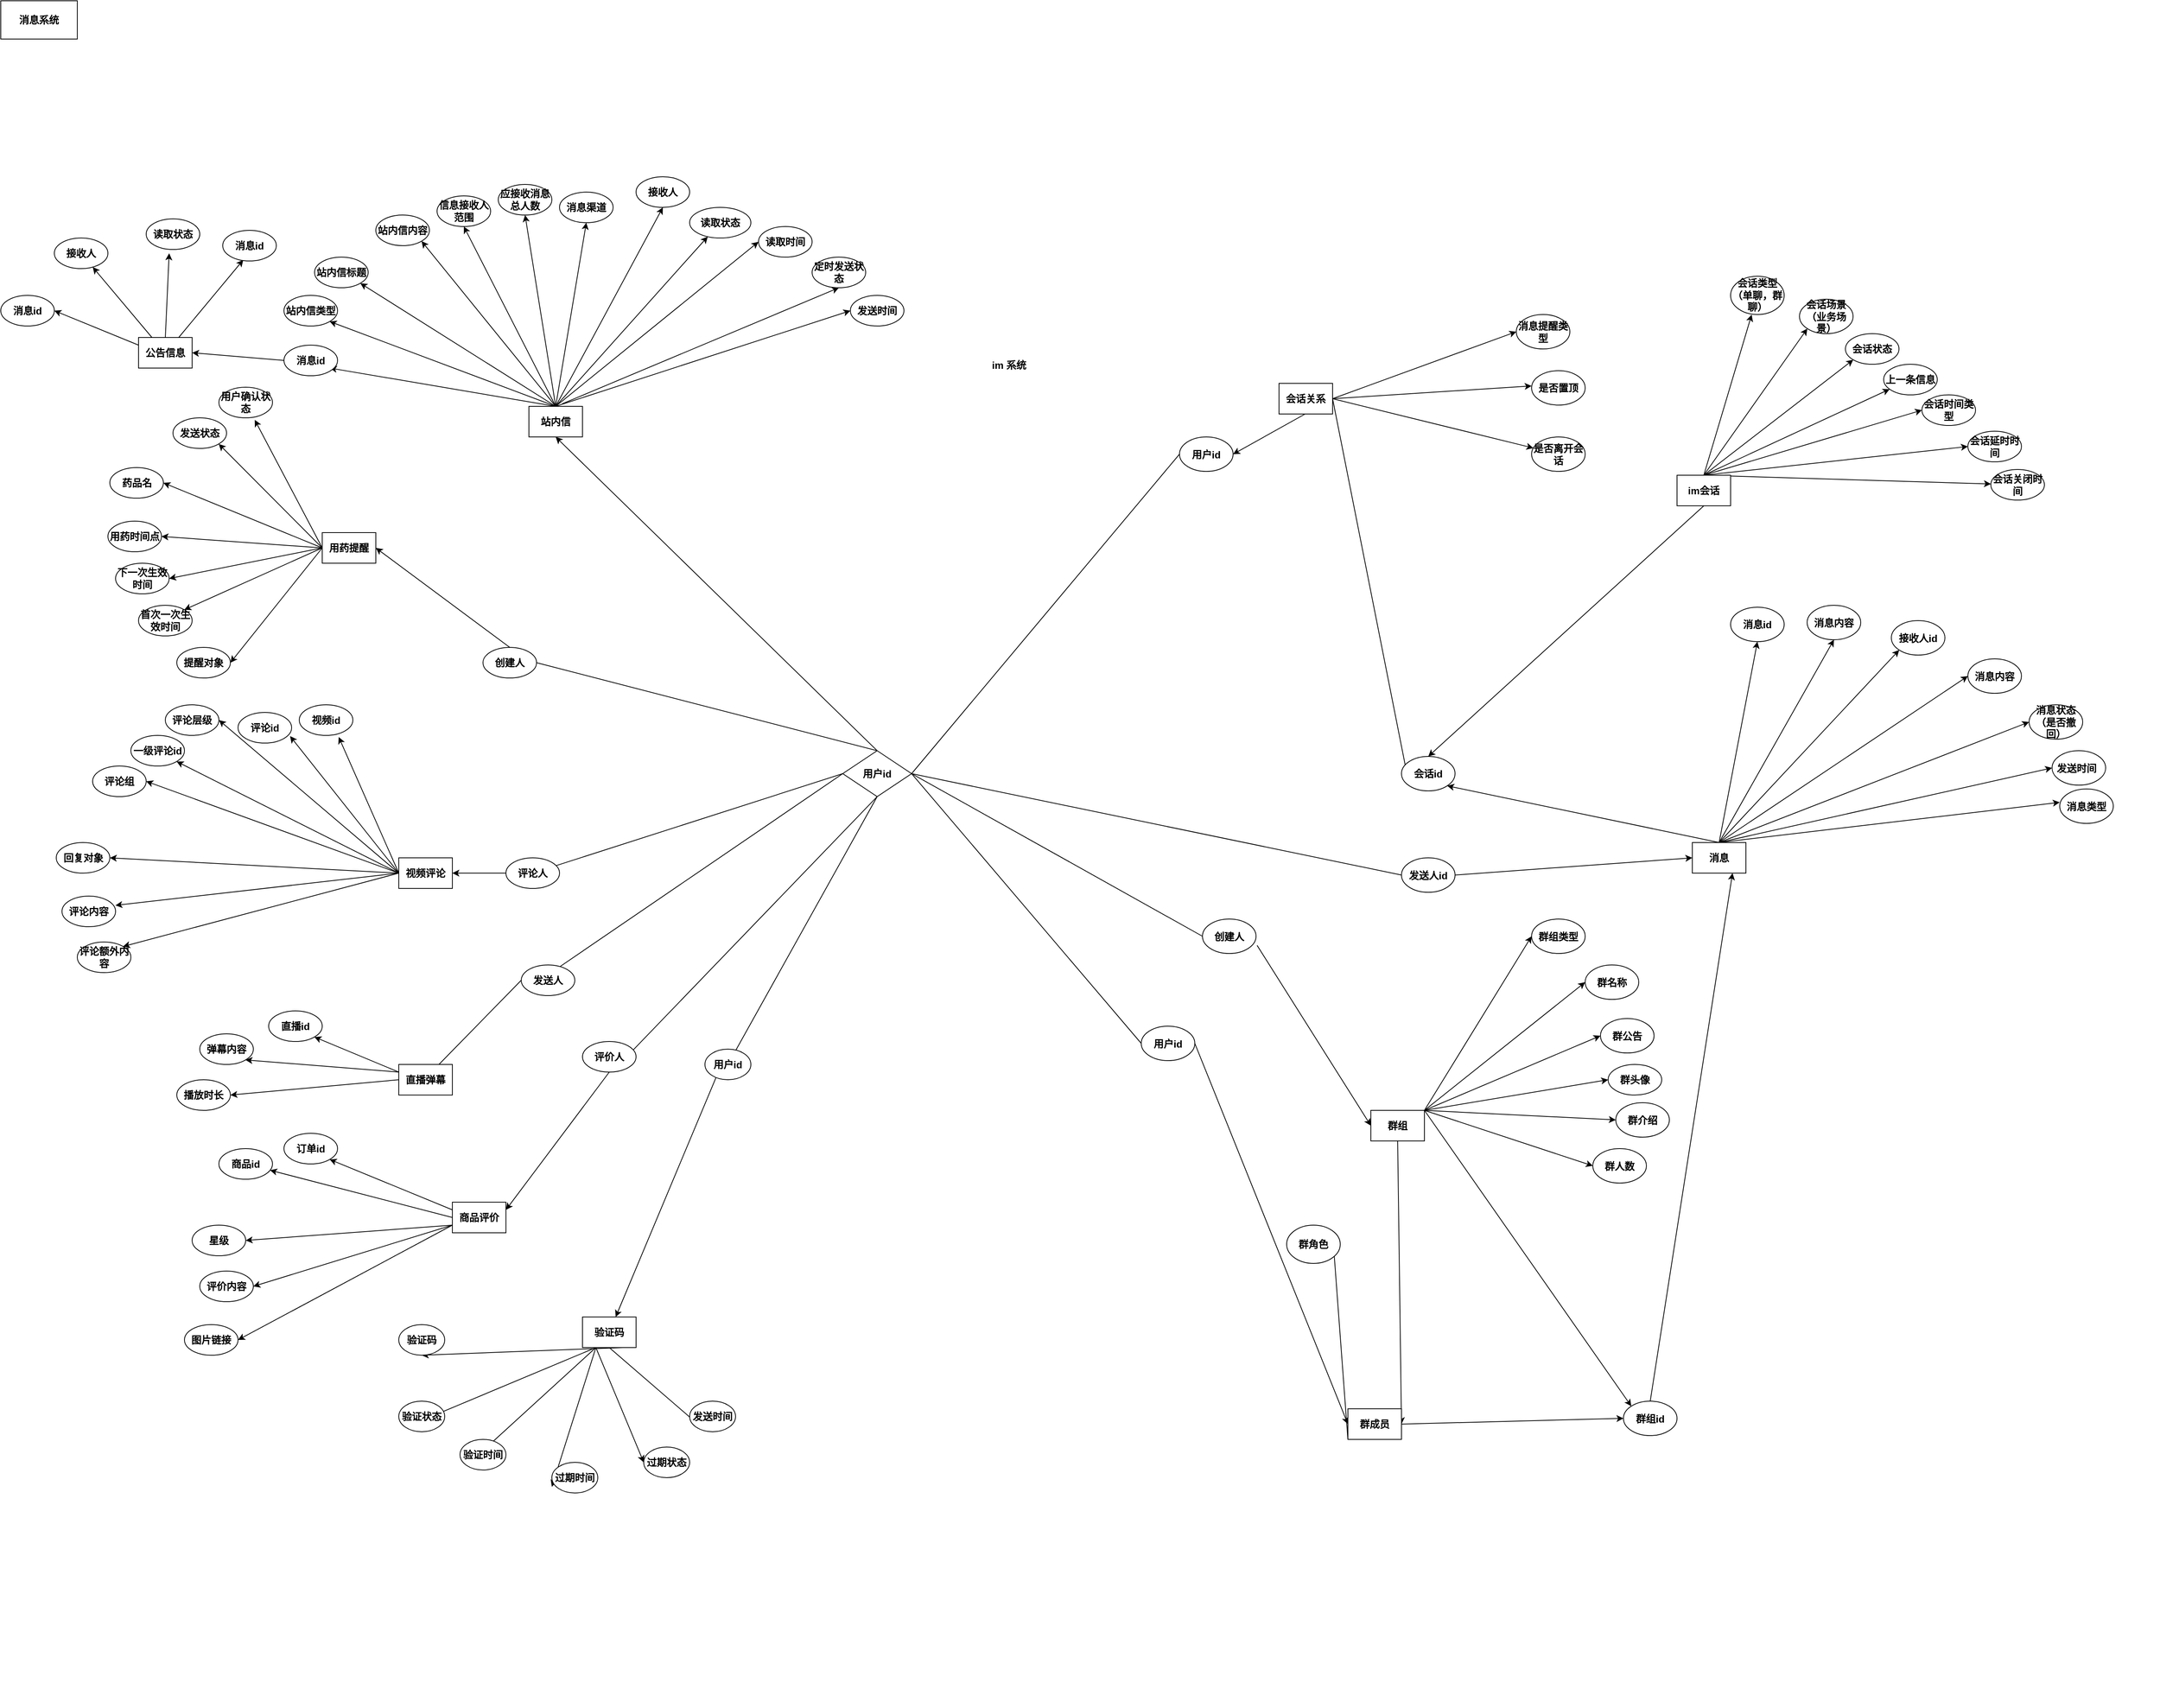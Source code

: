<mxfile>
    <diagram id="gQW9otPTpHMc0TaweCRM" name="第 1 页">
        <mxGraphModel dx="2986" dy="1187" grid="1" gridSize="10" guides="0" tooltips="1" connect="1" arrows="0" fold="1" page="0" pageScale="1" pageWidth="3300" pageHeight="4681" math="0" shadow="0">
            <root>
                <mxCell id="0"/>
                <mxCell id="1" parent="0"/>
                <mxCell id="313" value="&lt;h1 style=&quot;font-size: 13px;&quot;&gt;im 系统&lt;/h1&gt;" style="text;html=1;strokeColor=none;fillColor=none;spacing=5;spacingTop=-20;whiteSpace=wrap;overflow=hidden;rounded=0;fontSize=13;fontStyle=1" parent="1" vertex="1">
                    <mxGeometry x="30" y="120" width="1530" height="1760" as="geometry"/>
                </mxCell>
                <mxCell id="49" style="edgeStyle=none;html=1;exitX=0.5;exitY=0;exitDx=0;exitDy=0;entryX=0.5;entryY=1;entryDx=0;entryDy=0;fontSize=13;fontStyle=1" parent="1" source="3" target="16" edge="1">
                    <mxGeometry relative="1" as="geometry"/>
                </mxCell>
                <mxCell id="66" style="edgeStyle=none;html=1;exitX=0.5;exitY=0;exitDx=0;exitDy=0;startArrow=none;fontSize=13;fontStyle=1" parent="1" source="127" target="65" edge="1">
                    <mxGeometry relative="1" as="geometry"/>
                </mxCell>
                <mxCell id="96" style="edgeStyle=none;html=1;exitX=0.5;exitY=0;exitDx=0;exitDy=0;entryX=1;entryY=0.5;entryDx=0;entryDy=0;startArrow=none;fontSize=13;fontStyle=1" parent="1" source="130" target="97" edge="1">
                    <mxGeometry relative="1" as="geometry">
                        <mxPoint x="-650" y="310" as="targetPoint"/>
                    </mxGeometry>
                </mxCell>
                <mxCell id="122" style="edgeStyle=none;html=1;exitX=0;exitY=0.5;exitDx=0;exitDy=0;startArrow=none;fontSize=13;fontStyle=1" parent="1" source="144" target="123" edge="1">
                    <mxGeometry relative="1" as="geometry">
                        <mxPoint x="-650" y="620" as="targetPoint"/>
                    </mxGeometry>
                </mxCell>
                <mxCell id="177" style="edgeStyle=none;html=1;exitX=0.5;exitY=1;exitDx=0;exitDy=0;entryX=1;entryY=0.25;entryDx=0;entryDy=0;startArrow=none;fontSize=13;fontStyle=1" parent="1" source="185" target="178" edge="1">
                    <mxGeometry relative="1" as="geometry">
                        <mxPoint x="-580" y="1220" as="targetPoint"/>
                    </mxGeometry>
                </mxCell>
                <mxCell id="247" style="edgeStyle=none;html=1;exitX=1;exitY=0.5;exitDx=0;exitDy=0;entryX=0;entryY=0.5;entryDx=0;entryDy=0;startArrow=none;fontSize=13;fontStyle=1" parent="1" source="240" target="235" edge="1">
                    <mxGeometry relative="1" as="geometry"/>
                </mxCell>
                <mxCell id="271" style="edgeStyle=none;html=1;exitX=1.02;exitY=0.765;exitDx=0;exitDy=0;entryX=0;entryY=0.5;entryDx=0;entryDy=0;startArrow=none;exitPerimeter=0;fontSize=13;fontStyle=1" parent="1" source="273" target="270" edge="1">
                    <mxGeometry relative="1" as="geometry"/>
                </mxCell>
                <mxCell id="307" style="edgeStyle=none;html=1;exitX=1;exitY=0.5;exitDx=0;exitDy=0;entryX=0;entryY=0.5;entryDx=0;entryDy=0;fontSize=13;startArrow=none;fontStyle=1" parent="1" source="305" target="298" edge="1">
                    <mxGeometry relative="1" as="geometry"/>
                </mxCell>
                <mxCell id="3" value="用户id" style="rhombus;whiteSpace=wrap;html=1;fontSize=13;fontStyle=1" parent="1" vertex="1">
                    <mxGeometry x="-160" y="630" width="90" height="60" as="geometry"/>
                </mxCell>
                <mxCell id="5" value="消息系统" style="rounded=0;whiteSpace=wrap;html=1;fontSize=13;fontStyle=1" parent="1" vertex="1">
                    <mxGeometry x="-1260" y="-350" width="100" height="50" as="geometry"/>
                </mxCell>
                <mxCell id="25" style="edgeStyle=none;html=1;exitX=0.5;exitY=0;exitDx=0;exitDy=0;entryX=1;entryY=1;entryDx=0;entryDy=0;fontSize=13;fontStyle=1" parent="1" source="16" target="17" edge="1">
                    <mxGeometry relative="1" as="geometry"/>
                </mxCell>
                <mxCell id="27" style="edgeStyle=none;html=1;exitX=0.5;exitY=0;exitDx=0;exitDy=0;entryX=0.5;entryY=1;entryDx=0;entryDy=0;fontSize=13;fontStyle=1" parent="1" source="16" target="19" edge="1">
                    <mxGeometry relative="1" as="geometry">
                        <mxPoint x="-580" y="-35" as="targetPoint"/>
                    </mxGeometry>
                </mxCell>
                <mxCell id="30" style="edgeStyle=none;html=1;exitX=0.5;exitY=0;exitDx=0;exitDy=0;entryX=0.5;entryY=1;entryDx=0;entryDy=0;fontSize=13;fontStyle=1" parent="1" source="16" target="29" edge="1">
                    <mxGeometry relative="1" as="geometry"/>
                </mxCell>
                <mxCell id="33" style="edgeStyle=none;html=1;exitX=0.5;exitY=0;exitDx=0;exitDy=0;fontSize=13;fontStyle=1" parent="1" source="16" target="31" edge="1">
                    <mxGeometry relative="1" as="geometry"/>
                </mxCell>
                <mxCell id="44" style="edgeStyle=none;html=1;exitX=0.5;exitY=0;exitDx=0;exitDy=0;entryX=0;entryY=0.5;entryDx=0;entryDy=0;fontSize=13;fontStyle=1" parent="1" source="16" target="42" edge="1">
                    <mxGeometry relative="1" as="geometry"/>
                </mxCell>
                <mxCell id="46" style="edgeStyle=none;html=1;exitX=0.5;exitY=0;exitDx=0;exitDy=0;entryX=0;entryY=0.5;entryDx=0;entryDy=0;fontSize=13;fontStyle=1" parent="1" source="16" target="45" edge="1">
                    <mxGeometry relative="1" as="geometry"/>
                </mxCell>
                <mxCell id="56" style="edgeStyle=none;html=1;entryX=1;entryY=1;entryDx=0;entryDy=0;fontSize=13;fontStyle=1" parent="1" target="54" edge="1">
                    <mxGeometry relative="1" as="geometry">
                        <mxPoint x="-535" y="180" as="sourcePoint"/>
                    </mxGeometry>
                </mxCell>
                <mxCell id="58" style="edgeStyle=none;html=1;exitX=0.5;exitY=0;exitDx=0;exitDy=0;entryX=1;entryY=1;entryDx=0;entryDy=0;fontSize=13;fontStyle=1" parent="1" source="16" target="57" edge="1">
                    <mxGeometry relative="1" as="geometry"/>
                </mxCell>
                <mxCell id="79" style="edgeStyle=none;html=1;exitX=0.5;exitY=0;exitDx=0;exitDy=0;fontSize=13;fontStyle=1" parent="1" source="16" edge="1">
                    <mxGeometry relative="1" as="geometry">
                        <mxPoint x="-830" y="130" as="targetPoint"/>
                    </mxGeometry>
                </mxCell>
                <mxCell id="94" style="edgeStyle=none;html=1;exitX=0.5;exitY=0;exitDx=0;exitDy=0;entryX=0.5;entryY=1;entryDx=0;entryDy=0;fontSize=13;fontStyle=1" parent="1" source="16" target="95" edge="1">
                    <mxGeometry relative="1" as="geometry">
                        <mxPoint x="-560" y="-70" as="targetPoint"/>
                    </mxGeometry>
                </mxCell>
                <mxCell id="114" style="edgeStyle=none;html=1;exitX=0.5;exitY=0;exitDx=0;exitDy=0;entryX=0.5;entryY=1;entryDx=0;entryDy=0;fontSize=13;fontStyle=1" parent="1" source="16" target="115" edge="1">
                    <mxGeometry relative="1" as="geometry">
                        <mxPoint x="-570" y="-60" as="targetPoint"/>
                    </mxGeometry>
                </mxCell>
                <mxCell id="118" style="edgeStyle=none;html=1;exitX=0.618;exitY=-0.079;exitDx=0;exitDy=0;entryX=0.5;entryY=1;entryDx=0;entryDy=0;exitPerimeter=0;fontSize=13;fontStyle=1" parent="1" source="16" target="117" edge="1">
                    <mxGeometry relative="1" as="geometry"/>
                </mxCell>
                <mxCell id="16" value="站内信" style="rounded=0;whiteSpace=wrap;html=1;fontSize=13;fontStyle=1" parent="1" vertex="1">
                    <mxGeometry x="-570" y="180" width="70" height="40" as="geometry"/>
                </mxCell>
                <mxCell id="17" value="站内信内容" style="ellipse;whiteSpace=wrap;html=1;fontSize=13;fontStyle=1" parent="1" vertex="1">
                    <mxGeometry x="-770" y="-70" width="70" height="40" as="geometry"/>
                </mxCell>
                <mxCell id="19" value="信息接收人范围" style="ellipse;whiteSpace=wrap;html=1;fontSize=13;fontStyle=1" parent="1" vertex="1">
                    <mxGeometry x="-690" y="-95" width="70" height="40" as="geometry"/>
                </mxCell>
                <mxCell id="29" value="接收人" style="ellipse;whiteSpace=wrap;html=1;fontSize=13;fontStyle=1" parent="1" vertex="1">
                    <mxGeometry x="-430" y="-120" width="70" height="40" as="geometry"/>
                </mxCell>
                <mxCell id="31" value="读取状态" style="ellipse;whiteSpace=wrap;html=1;fontSize=13;fontStyle=1" parent="1" vertex="1">
                    <mxGeometry x="-360" y="-80" width="80" height="40" as="geometry"/>
                </mxCell>
                <mxCell id="42" value="发送时间" style="ellipse;whiteSpace=wrap;html=1;fontSize=13;fontStyle=1" parent="1" vertex="1">
                    <mxGeometry x="-150" y="35" width="70" height="40" as="geometry"/>
                </mxCell>
                <mxCell id="45" value="读取时间" style="ellipse;whiteSpace=wrap;html=1;fontSize=13;fontStyle=1" parent="1" vertex="1">
                    <mxGeometry x="-270" y="-55" width="70" height="40" as="geometry"/>
                </mxCell>
                <mxCell id="54" value="站内信标题" style="ellipse;whiteSpace=wrap;html=1;fontSize=13;fontStyle=1" parent="1" vertex="1">
                    <mxGeometry x="-850" y="-15" width="70" height="40" as="geometry"/>
                </mxCell>
                <mxCell id="57" value="站内信类型" style="ellipse;whiteSpace=wrap;html=1;fontSize=13;fontStyle=1" parent="1" vertex="1">
                    <mxGeometry x="-890" y="35" width="70" height="40" as="geometry"/>
                </mxCell>
                <mxCell id="68" style="edgeStyle=none;html=1;exitX=0.25;exitY=0;exitDx=0;exitDy=0;entryX=0.5;entryY=1;entryDx=0;entryDy=0;fontSize=13;fontStyle=1" parent="1" source="65" target="67" edge="1">
                    <mxGeometry relative="1" as="geometry"/>
                </mxCell>
                <mxCell id="70" style="edgeStyle=none;html=1;exitX=0.5;exitY=0;exitDx=0;exitDy=0;entryX=0.333;entryY=0.95;entryDx=0;entryDy=0;entryPerimeter=0;fontSize=13;fontStyle=1" parent="1" source="65" target="69" edge="1">
                    <mxGeometry relative="1" as="geometry"/>
                </mxCell>
                <mxCell id="72" style="edgeStyle=none;html=1;exitX=0.75;exitY=0;exitDx=0;exitDy=0;entryX=0;entryY=1;entryDx=0;entryDy=0;fontSize=13;fontStyle=1" parent="1" source="65" target="71" edge="1">
                    <mxGeometry relative="1" as="geometry"/>
                </mxCell>
                <mxCell id="75" style="edgeStyle=none;html=1;exitX=0.75;exitY=0;exitDx=0;exitDy=0;entryX=0;entryY=1;entryDx=0;entryDy=0;fontSize=13;fontStyle=1" parent="1" source="65" target="74" edge="1">
                    <mxGeometry relative="1" as="geometry"/>
                </mxCell>
                <mxCell id="76" style="edgeStyle=none;html=1;exitX=0.75;exitY=0;exitDx=0;exitDy=0;entryX=0;entryY=0.8;entryDx=0;entryDy=0;entryPerimeter=0;fontSize=13;fontStyle=1" parent="1" source="65" target="73" edge="1">
                    <mxGeometry relative="1" as="geometry"/>
                </mxCell>
                <mxCell id="196" style="edgeStyle=none;html=1;exitX=0.75;exitY=0;exitDx=0;exitDy=0;entryX=0;entryY=0.5;entryDx=0;entryDy=0;fontSize=13;fontStyle=1" parent="1" source="65" target="77" edge="1">
                    <mxGeometry relative="1" as="geometry"/>
                </mxCell>
                <mxCell id="65" value="验证码" style="rounded=0;whiteSpace=wrap;html=1;fontSize=13;direction=west;fontStyle=1" parent="1" vertex="1">
                    <mxGeometry x="-500" y="1370" width="70" height="40" as="geometry"/>
                </mxCell>
                <mxCell id="67" value="验证码" style="ellipse;whiteSpace=wrap;html=1;fontSize=13;fontStyle=1" parent="1" vertex="1">
                    <mxGeometry x="-740" y="1380" width="60" height="40" as="geometry"/>
                </mxCell>
                <mxCell id="69" value="发送时间" style="ellipse;whiteSpace=wrap;html=1;fontSize=13;fontStyle=1" parent="1" vertex="1">
                    <mxGeometry x="-360" y="1480" width="60" height="40" as="geometry"/>
                </mxCell>
                <mxCell id="71" value="验证时间" style="ellipse;whiteSpace=wrap;html=1;fontSize=13;fontStyle=1" parent="1" vertex="1">
                    <mxGeometry x="-660" y="1530" width="60" height="40" as="geometry"/>
                </mxCell>
                <mxCell id="73" value="过期时间" style="ellipse;whiteSpace=wrap;html=1;fontSize=13;fontStyle=1" parent="1" vertex="1">
                    <mxGeometry x="-540" y="1560" width="60" height="40" as="geometry"/>
                </mxCell>
                <mxCell id="74" value="验证状态" style="ellipse;whiteSpace=wrap;html=1;fontSize=13;fontStyle=1" parent="1" vertex="1">
                    <mxGeometry x="-740" y="1480" width="60" height="40" as="geometry"/>
                </mxCell>
                <mxCell id="77" value="过期状态" style="ellipse;whiteSpace=wrap;html=1;fontSize=13;fontStyle=1" parent="1" vertex="1">
                    <mxGeometry x="-420" y="1540" width="60" height="40" as="geometry"/>
                </mxCell>
                <mxCell id="81" style="edgeStyle=none;html=1;exitX=0;exitY=0.5;exitDx=0;exitDy=0;entryX=1;entryY=0.5;entryDx=0;entryDy=0;fontSize=13;fontStyle=1" parent="1" source="80" target="83" edge="1">
                    <mxGeometry relative="1" as="geometry">
                        <mxPoint x="-950" y="120" as="targetPoint"/>
                    </mxGeometry>
                </mxCell>
                <mxCell id="80" value="消息id" style="ellipse;whiteSpace=wrap;html=1;fontSize=13;fontStyle=1" parent="1" vertex="1">
                    <mxGeometry x="-890" y="100" width="70" height="40" as="geometry"/>
                </mxCell>
                <mxCell id="88" style="edgeStyle=none;html=1;entryX=1;entryY=0.5;entryDx=0;entryDy=0;fontSize=13;fontStyle=1" parent="1" target="85" edge="1">
                    <mxGeometry relative="1" as="geometry">
                        <mxPoint x="-1080" y="100" as="sourcePoint"/>
                    </mxGeometry>
                </mxCell>
                <mxCell id="89" style="edgeStyle=none;html=1;exitX=0.5;exitY=0;exitDx=0;exitDy=0;fontSize=13;fontStyle=1" parent="1" source="83" edge="1">
                    <mxGeometry relative="1" as="geometry">
                        <mxPoint x="-1040" y="-20" as="targetPoint"/>
                    </mxGeometry>
                </mxCell>
                <mxCell id="90" style="edgeStyle=none;html=1;exitX=0.25;exitY=0;exitDx=0;exitDy=0;fontSize=13;fontStyle=1" parent="1" source="83" target="87" edge="1">
                    <mxGeometry relative="1" as="geometry"/>
                </mxCell>
                <mxCell id="138" style="edgeStyle=none;html=1;exitX=0.75;exitY=0;exitDx=0;exitDy=0;entryX=0.383;entryY=0.965;entryDx=0;entryDy=0;entryPerimeter=0;fontSize=13;fontStyle=1" parent="1" source="83" target="139" edge="1">
                    <mxGeometry relative="1" as="geometry">
                        <mxPoint x="-960" as="targetPoint"/>
                    </mxGeometry>
                </mxCell>
                <mxCell id="83" value="公告信息" style="rounded=0;whiteSpace=wrap;html=1;fontSize=13;fontStyle=1" parent="1" vertex="1">
                    <mxGeometry x="-1080" y="90" width="70" height="40" as="geometry"/>
                </mxCell>
                <mxCell id="85" value="消息id" style="ellipse;whiteSpace=wrap;html=1;fontSize=13;fontStyle=1" parent="1" vertex="1">
                    <mxGeometry x="-1260" y="35" width="70" height="40" as="geometry"/>
                </mxCell>
                <mxCell id="86" value="读取状态" style="ellipse;whiteSpace=wrap;html=1;fontSize=13;fontStyle=1" parent="1" vertex="1">
                    <mxGeometry x="-1070" y="-65" width="70" height="40" as="geometry"/>
                </mxCell>
                <mxCell id="87" value="接收人" style="ellipse;whiteSpace=wrap;html=1;fontSize=13;fontStyle=1" parent="1" vertex="1">
                    <mxGeometry x="-1190" y="-40" width="70" height="40" as="geometry"/>
                </mxCell>
                <mxCell id="95" value="消息渠道" style="ellipse;whiteSpace=wrap;html=1;fontSize=13;fontStyle=1" parent="1" vertex="1">
                    <mxGeometry x="-530" y="-100" width="70" height="40" as="geometry"/>
                </mxCell>
                <mxCell id="98" style="edgeStyle=none;html=1;exitX=0;exitY=0.5;exitDx=0;exitDy=0;entryX=1;entryY=0.5;entryDx=0;entryDy=0;fontSize=13;fontStyle=1" parent="1" source="97" target="99" edge="1">
                    <mxGeometry relative="1" as="geometry">
                        <mxPoint x="-920" y="324.765" as="targetPoint"/>
                    </mxGeometry>
                </mxCell>
                <mxCell id="100" style="edgeStyle=none;html=1;exitX=0;exitY=0.5;exitDx=0;exitDy=0;entryX=1;entryY=0.5;entryDx=0;entryDy=0;fontSize=13;fontStyle=1" parent="1" source="97" target="101" edge="1">
                    <mxGeometry relative="1" as="geometry">
                        <mxPoint x="-950" y="425" as="targetPoint"/>
                    </mxGeometry>
                </mxCell>
                <mxCell id="102" style="edgeStyle=none;html=1;exitX=0;exitY=0.5;exitDx=0;exitDy=0;entryX=1;entryY=0.5;entryDx=0;entryDy=0;fontSize=13;fontStyle=1" parent="1" source="97" target="103" edge="1">
                    <mxGeometry relative="1" as="geometry">
                        <mxPoint x="-1040" y="365" as="targetPoint"/>
                    </mxGeometry>
                </mxCell>
                <mxCell id="104" style="edgeStyle=none;html=1;exitX=0;exitY=0.5;exitDx=0;exitDy=0;entryX=1;entryY=0.5;entryDx=0;entryDy=0;fontSize=13;fontStyle=1" parent="1" source="97" target="105" edge="1">
                    <mxGeometry relative="1" as="geometry">
                        <mxPoint x="-990" y="305" as="targetPoint"/>
                    </mxGeometry>
                </mxCell>
                <mxCell id="111" style="edgeStyle=none;html=1;exitX=0;exitY=0.5;exitDx=0;exitDy=0;entryX=1;entryY=1;entryDx=0;entryDy=0;fontSize=13;fontStyle=1" parent="1" source="97" target="110" edge="1">
                    <mxGeometry relative="1" as="geometry"/>
                </mxCell>
                <mxCell id="112" style="edgeStyle=none;html=1;exitX=0;exitY=0.5;exitDx=0;exitDy=0;entryX=0.669;entryY=1.068;entryDx=0;entryDy=0;entryPerimeter=0;fontSize=13;fontStyle=1" parent="1" source="97" target="113" edge="1">
                    <mxGeometry relative="1" as="geometry">
                        <mxPoint x="-950" y="255" as="targetPoint"/>
                    </mxGeometry>
                </mxCell>
                <mxCell id="142" style="edgeStyle=none;html=1;exitX=0;exitY=0.5;exitDx=0;exitDy=0;entryX=1;entryY=0;entryDx=0;entryDy=0;fontSize=13;fontStyle=1" parent="1" source="97" target="141" edge="1">
                    <mxGeometry relative="1" as="geometry"/>
                </mxCell>
                <mxCell id="97" value="用药提醒" style="rounded=0;whiteSpace=wrap;html=1;fontSize=13;fontStyle=1" parent="1" vertex="1">
                    <mxGeometry x="-840" y="345" width="70" height="40" as="geometry"/>
                </mxCell>
                <mxCell id="99" value="提醒对象" style="ellipse;whiteSpace=wrap;html=1;fontSize=13;fontStyle=1" parent="1" vertex="1">
                    <mxGeometry x="-1030" y="495" width="70" height="40" as="geometry"/>
                </mxCell>
                <mxCell id="101" value="下一次生效时间" style="ellipse;whiteSpace=wrap;html=1;fontSize=13;fontStyle=1" parent="1" vertex="1">
                    <mxGeometry x="-1110" y="385" width="70" height="40" as="geometry"/>
                </mxCell>
                <mxCell id="103" value="用药时间点" style="ellipse;whiteSpace=wrap;html=1;fontSize=13;fontStyle=1" parent="1" vertex="1">
                    <mxGeometry x="-1120" y="330" width="70" height="40" as="geometry"/>
                </mxCell>
                <mxCell id="105" value="药品名" style="ellipse;whiteSpace=wrap;html=1;fontSize=13;fontStyle=1" parent="1" vertex="1">
                    <mxGeometry x="-1117.5" y="260" width="70" height="40" as="geometry"/>
                </mxCell>
                <mxCell id="110" value="发送状态" style="ellipse;whiteSpace=wrap;html=1;fontSize=13;fontStyle=1" parent="1" vertex="1">
                    <mxGeometry x="-1035" y="195" width="70" height="40" as="geometry"/>
                </mxCell>
                <mxCell id="113" value="用户确认状态" style="ellipse;whiteSpace=wrap;html=1;fontSize=13;fontStyle=1" parent="1" vertex="1">
                    <mxGeometry x="-975" y="155" width="70" height="40" as="geometry"/>
                </mxCell>
                <mxCell id="115" value="应接收消息总人数" style="ellipse;whiteSpace=wrap;html=1;fontSize=13;fontStyle=1" parent="1" vertex="1">
                    <mxGeometry x="-610" y="-110" width="70" height="40" as="geometry"/>
                </mxCell>
                <mxCell id="117" value="定时发送状态" style="ellipse;whiteSpace=wrap;html=1;fontSize=13;fontStyle=1" parent="1" vertex="1">
                    <mxGeometry x="-200" y="-15" width="70" height="40" as="geometry"/>
                </mxCell>
                <mxCell id="134" style="edgeStyle=none;html=1;exitX=0;exitY=0.5;exitDx=0;exitDy=0;entryX=0.736;entryY=1.053;entryDx=0;entryDy=0;entryPerimeter=0;fontSize=13;fontStyle=1" parent="1" source="123" target="135" edge="1">
                    <mxGeometry relative="1" as="geometry">
                        <mxPoint x="-860" y="690" as="targetPoint"/>
                    </mxGeometry>
                </mxCell>
                <mxCell id="140" style="edgeStyle=none;html=1;exitX=0;exitY=0.5;exitDx=0;exitDy=0;entryX=0.971;entryY=0.774;entryDx=0;entryDy=0;entryPerimeter=0;fontSize=13;fontStyle=1" parent="1" source="123" target="143" edge="1">
                    <mxGeometry relative="1" as="geometry">
                        <mxPoint x="-910" y="730" as="targetPoint"/>
                    </mxGeometry>
                </mxCell>
                <mxCell id="146" style="edgeStyle=none;html=1;exitX=0;exitY=0.5;exitDx=0;exitDy=0;entryX=1;entryY=1;entryDx=0;entryDy=0;fontSize=13;fontStyle=1" parent="1" source="123" target="147" edge="1">
                    <mxGeometry relative="1" as="geometry">
                        <mxPoint x="-950" y="660" as="targetPoint"/>
                    </mxGeometry>
                </mxCell>
                <mxCell id="148" style="edgeStyle=none;html=1;exitX=0;exitY=0.5;exitDx=0;exitDy=0;entryX=1;entryY=0.5;entryDx=0;entryDy=0;entryPerimeter=0;exitPerimeter=0;fontSize=13;fontStyle=1" parent="1" source="123" target="149" edge="1">
                    <mxGeometry relative="1" as="geometry">
                        <mxPoint x="-990" y="720" as="targetPoint"/>
                    </mxGeometry>
                </mxCell>
                <mxCell id="150" style="edgeStyle=none;html=1;entryX=1;entryY=0.5;entryDx=0;entryDy=0;exitX=0;exitY=0.5;exitDx=0;exitDy=0;fontSize=13;fontStyle=1" parent="1" source="123" target="151" edge="1">
                    <mxGeometry relative="1" as="geometry">
                        <mxPoint x="-1000" y="760" as="targetPoint"/>
                        <mxPoint x="-750" y="790" as="sourcePoint"/>
                    </mxGeometry>
                </mxCell>
                <mxCell id="154" style="edgeStyle=none;html=1;exitX=0;exitY=0.5;exitDx=0;exitDy=0;entryX=1;entryY=0.5;entryDx=0;entryDy=0;fontSize=13;fontStyle=1" parent="1" source="123" target="155" edge="1">
                    <mxGeometry relative="1" as="geometry">
                        <mxPoint x="-1060" y="670" as="targetPoint"/>
                    </mxGeometry>
                </mxCell>
                <mxCell id="158" style="edgeStyle=none;html=1;exitX=0;exitY=0.5;exitDx=0;exitDy=0;entryX=0.997;entryY=0.303;entryDx=0;entryDy=0;entryPerimeter=0;fontSize=13;fontStyle=1" parent="1" source="123" target="159" edge="1">
                    <mxGeometry relative="1" as="geometry">
                        <mxPoint x="-1100" y="870" as="targetPoint"/>
                    </mxGeometry>
                </mxCell>
                <mxCell id="161" style="edgeStyle=none;html=1;exitX=0;exitY=0.5;exitDx=0;exitDy=0;entryX=1;entryY=0;entryDx=0;entryDy=0;fontSize=13;fontStyle=1" parent="1" source="123" target="160" edge="1">
                    <mxGeometry relative="1" as="geometry"/>
                </mxCell>
                <mxCell id="123" value="视频评论" style="rounded=0;whiteSpace=wrap;html=1;fontSize=13;fontStyle=1" parent="1" vertex="1">
                    <mxGeometry x="-740" y="770" width="70" height="40" as="geometry"/>
                </mxCell>
                <mxCell id="135" value="视频id" style="ellipse;whiteSpace=wrap;html=1;fontSize=13;fontStyle=1" parent="1" vertex="1">
                    <mxGeometry x="-870" y="570" width="70" height="40" as="geometry"/>
                </mxCell>
                <mxCell id="139" value="消息id" style="ellipse;whiteSpace=wrap;html=1;fontSize=13;fontStyle=1" parent="1" vertex="1">
                    <mxGeometry x="-970" y="-50" width="70" height="40" as="geometry"/>
                </mxCell>
                <mxCell id="141" value="首次一次生效时间" style="ellipse;whiteSpace=wrap;html=1;fontSize=13;fontStyle=1" parent="1" vertex="1">
                    <mxGeometry x="-1080" y="440" width="70" height="40" as="geometry"/>
                </mxCell>
                <mxCell id="143" value="评论id" style="ellipse;whiteSpace=wrap;html=1;fontSize=13;fontStyle=1" parent="1" vertex="1">
                    <mxGeometry x="-950" y="580" width="70" height="40" as="geometry"/>
                </mxCell>
                <mxCell id="147" value="一级评论id" style="ellipse;whiteSpace=wrap;html=1;fontSize=13;fontStyle=1" parent="1" vertex="1">
                    <mxGeometry x="-1090" y="610" width="70" height="40" as="geometry"/>
                </mxCell>
                <mxCell id="149" value="回复对象" style="ellipse;whiteSpace=wrap;html=1;fontSize=13;fontStyle=1" parent="1" vertex="1">
                    <mxGeometry x="-1187.5" y="750" width="70" height="40" as="geometry"/>
                </mxCell>
                <mxCell id="151" value="评论层级" style="ellipse;whiteSpace=wrap;html=1;fontSize=13;fontStyle=1" parent="1" vertex="1">
                    <mxGeometry x="-1045" y="570" width="70" height="40" as="geometry"/>
                </mxCell>
                <mxCell id="155" value="评论组" style="ellipse;whiteSpace=wrap;html=1;fontSize=13;fontStyle=1" parent="1" vertex="1">
                    <mxGeometry x="-1140" y="650" width="70" height="40" as="geometry"/>
                </mxCell>
                <mxCell id="159" value="评论内容" style="ellipse;whiteSpace=wrap;html=1;fontSize=13;fontStyle=1" parent="1" vertex="1">
                    <mxGeometry x="-1180" y="820" width="70" height="40" as="geometry"/>
                </mxCell>
                <mxCell id="160" value="评论额外内容" style="ellipse;whiteSpace=wrap;html=1;fontSize=13;fontStyle=1" parent="1" vertex="1">
                    <mxGeometry x="-1160" y="880" width="70" height="40" as="geometry"/>
                </mxCell>
                <mxCell id="165" style="edgeStyle=none;html=1;exitX=0;exitY=0.25;exitDx=0;exitDy=0;entryX=1;entryY=1;entryDx=0;entryDy=0;fontSize=13;fontStyle=1" parent="1" source="164" target="166" edge="1">
                    <mxGeometry relative="1" as="geometry">
                        <mxPoint x="-830" y="990" as="targetPoint"/>
                    </mxGeometry>
                </mxCell>
                <mxCell id="167" style="edgeStyle=none;html=1;exitX=0;exitY=0.25;exitDx=0;exitDy=0;entryX=1;entryY=1;entryDx=0;entryDy=0;fontSize=13;fontStyle=1" parent="1" source="164" target="168" edge="1">
                    <mxGeometry relative="1" as="geometry">
                        <mxPoint x="-930" y="1050" as="targetPoint"/>
                    </mxGeometry>
                </mxCell>
                <mxCell id="169" style="edgeStyle=none;html=1;exitX=0;exitY=0.5;exitDx=0;exitDy=0;entryX=1;entryY=0.5;entryDx=0;entryDy=0;entryPerimeter=0;fontSize=13;fontStyle=1" parent="1" source="164" target="170" edge="1">
                    <mxGeometry relative="1" as="geometry">
                        <mxPoint x="-950" y="1080.353" as="targetPoint"/>
                    </mxGeometry>
                </mxCell>
                <mxCell id="164" value="直播弹幕" style="rounded=0;whiteSpace=wrap;html=1;fontSize=13;fontStyle=1" parent="1" vertex="1">
                    <mxGeometry x="-740" y="1040" width="70" height="40" as="geometry"/>
                </mxCell>
                <mxCell id="166" value="直播id" style="ellipse;whiteSpace=wrap;html=1;fontSize=13;fontStyle=1" parent="1" vertex="1">
                    <mxGeometry x="-910" y="970" width="70" height="40" as="geometry"/>
                </mxCell>
                <mxCell id="168" value="弹幕内容" style="ellipse;whiteSpace=wrap;html=1;fontSize=13;fontStyle=1" parent="1" vertex="1">
                    <mxGeometry x="-1000" y="1000" width="70" height="40" as="geometry"/>
                </mxCell>
                <mxCell id="170" value="播放时长" style="ellipse;whiteSpace=wrap;html=1;fontSize=13;fontStyle=1" parent="1" vertex="1">
                    <mxGeometry x="-1030" y="1060" width="70" height="40" as="geometry"/>
                </mxCell>
                <mxCell id="179" style="edgeStyle=none;html=1;exitX=0;exitY=0.25;exitDx=0;exitDy=0;entryX=1;entryY=1;entryDx=0;entryDy=0;fontSize=13;fontStyle=1" parent="1" source="178" target="182" edge="1">
                    <mxGeometry relative="1" as="geometry">
                        <mxPoint x="-810" y="1180" as="targetPoint"/>
                    </mxGeometry>
                </mxCell>
                <mxCell id="186" style="edgeStyle=none;html=1;exitX=0;exitY=0.5;exitDx=0;exitDy=0;fontSize=13;fontStyle=1" parent="1" source="178" target="184" edge="1">
                    <mxGeometry relative="1" as="geometry"/>
                </mxCell>
                <mxCell id="188" style="edgeStyle=none;html=1;exitX=0;exitY=0.75;exitDx=0;exitDy=0;entryX=1;entryY=0.5;entryDx=0;entryDy=0;fontSize=13;fontStyle=1" parent="1" source="178" target="183" edge="1">
                    <mxGeometry relative="1" as="geometry"/>
                </mxCell>
                <mxCell id="190" style="edgeStyle=none;html=1;exitX=0;exitY=0.75;exitDx=0;exitDy=0;entryX=1;entryY=0.5;entryDx=0;entryDy=0;fontSize=13;fontStyle=1" parent="1" source="178" target="189" edge="1">
                    <mxGeometry relative="1" as="geometry"/>
                </mxCell>
                <mxCell id="191" style="edgeStyle=none;html=1;exitX=0;exitY=0.75;exitDx=0;exitDy=0;entryX=1;entryY=0.5;entryDx=0;entryDy=0;fontSize=13;fontStyle=1" parent="1" source="178" target="192" edge="1">
                    <mxGeometry relative="1" as="geometry">
                        <mxPoint x="-970" y="1390" as="targetPoint"/>
                    </mxGeometry>
                </mxCell>
                <mxCell id="178" value="商品评价" style="rounded=0;whiteSpace=wrap;html=1;fontSize=13;fontStyle=1" parent="1" vertex="1">
                    <mxGeometry x="-670" y="1220" width="70" height="40" as="geometry"/>
                </mxCell>
                <mxCell id="182" value="订单id" style="ellipse;whiteSpace=wrap;html=1;fontSize=13;fontStyle=1" parent="1" vertex="1">
                    <mxGeometry x="-890" y="1130" width="70" height="40" as="geometry"/>
                </mxCell>
                <mxCell id="183" value="星级" style="ellipse;whiteSpace=wrap;html=1;fontSize=13;fontStyle=1" parent="1" vertex="1">
                    <mxGeometry x="-1010" y="1250" width="70" height="40" as="geometry"/>
                </mxCell>
                <mxCell id="184" value="商品id" style="ellipse;whiteSpace=wrap;html=1;fontSize=13;fontStyle=1" parent="1" vertex="1">
                    <mxGeometry x="-975" y="1150" width="70" height="40" as="geometry"/>
                </mxCell>
                <mxCell id="189" value="评价内容" style="ellipse;whiteSpace=wrap;html=1;fontSize=13;fontStyle=1" parent="1" vertex="1">
                    <mxGeometry x="-1000" y="1310" width="70" height="40" as="geometry"/>
                </mxCell>
                <mxCell id="192" value="图片链接" style="ellipse;whiteSpace=wrap;html=1;fontSize=13;fontStyle=1" parent="1" vertex="1">
                    <mxGeometry x="-1020" y="1380" width="70" height="40" as="geometry"/>
                </mxCell>
                <mxCell id="209" style="edgeStyle=none;html=1;exitX=0.5;exitY=0;exitDx=0;exitDy=0;entryX=0.393;entryY=1.003;entryDx=0;entryDy=0;entryPerimeter=0;fontSize=13;fontStyle=1" parent="1" source="198" target="202" edge="1">
                    <mxGeometry relative="1" as="geometry"/>
                </mxCell>
                <mxCell id="210" style="edgeStyle=none;html=1;exitX=0.5;exitY=0;exitDx=0;exitDy=0;entryX=0;entryY=1;entryDx=0;entryDy=0;fontSize=13;fontStyle=1" parent="1" source="198" target="205" edge="1">
                    <mxGeometry relative="1" as="geometry"/>
                </mxCell>
                <mxCell id="211" style="edgeStyle=none;html=1;exitX=0.5;exitY=0;exitDx=0;exitDy=0;fontSize=13;fontStyle=1" parent="1" source="198" target="201" edge="1">
                    <mxGeometry relative="1" as="geometry"/>
                </mxCell>
                <mxCell id="212" style="edgeStyle=none;html=1;exitX=0.5;exitY=0;exitDx=0;exitDy=0;entryX=0;entryY=1;entryDx=0;entryDy=0;fontSize=13;fontStyle=1" parent="1" source="198" target="206" edge="1">
                    <mxGeometry relative="1" as="geometry"/>
                </mxCell>
                <mxCell id="229" style="edgeStyle=none;html=1;exitX=0.5;exitY=0;exitDx=0;exitDy=0;entryX=0;entryY=0.5;entryDx=0;entryDy=0;fontSize=13;fontStyle=1" parent="1" source="198" target="231" edge="1">
                    <mxGeometry relative="1" as="geometry">
                        <mxPoint x="1290" y="282.5" as="targetPoint"/>
                    </mxGeometry>
                </mxCell>
                <mxCell id="230" style="edgeStyle=none;html=1;exitX=0.5;exitY=0;exitDx=0;exitDy=0;entryX=0;entryY=0.5;entryDx=0;entryDy=0;fontSize=13;fontStyle=1" parent="1" source="198" target="228" edge="1">
                    <mxGeometry relative="1" as="geometry"/>
                </mxCell>
                <mxCell id="233" style="edgeStyle=none;html=1;exitX=0.5;exitY=0;exitDx=0;exitDy=0;fontSize=13;fontStyle=1" parent="1" source="198" target="232" edge="1">
                    <mxGeometry relative="1" as="geometry"/>
                </mxCell>
                <mxCell id="286" style="edgeStyle=none;html=1;exitX=0.5;exitY=1;exitDx=0;exitDy=0;entryX=0.5;entryY=0;entryDx=0;entryDy=0;fontSize=13;fontStyle=1" parent="1" source="198" target="216" edge="1">
                    <mxGeometry relative="1" as="geometry"/>
                </mxCell>
                <mxCell id="198" value="im会话" style="rounded=0;whiteSpace=wrap;html=1;fontSize=13;fontStyle=1" parent="1" vertex="1">
                    <mxGeometry x="930" y="270" width="70" height="40" as="geometry"/>
                </mxCell>
                <mxCell id="201" value="上一条信息" style="ellipse;whiteSpace=wrap;html=1;fontStyle=1;fontSize=13;" parent="1" vertex="1">
                    <mxGeometry x="1200" y="125" width="70" height="40" as="geometry"/>
                </mxCell>
                <mxCell id="202" value="会话类型（单聊，群聊）" style="ellipse;whiteSpace=wrap;html=1;fontStyle=1;fontSize=13;" parent="1" vertex="1">
                    <mxGeometry x="1000" y="10" width="70" height="50" as="geometry"/>
                </mxCell>
                <mxCell id="205" value="会话场景（业务场景）" style="ellipse;whiteSpace=wrap;html=1;fontStyle=1;fontSize=13;" parent="1" vertex="1">
                    <mxGeometry x="1090" y="40" width="70" height="45" as="geometry"/>
                </mxCell>
                <mxCell id="206" value="会话状态" style="ellipse;whiteSpace=wrap;html=1;fontStyle=1;fontSize=13;" parent="1" vertex="1">
                    <mxGeometry x="1150" y="85" width="70" height="40" as="geometry"/>
                </mxCell>
                <mxCell id="215" style="edgeStyle=none;html=1;exitX=1;exitY=0.5;exitDx=0;exitDy=0;entryX=0;entryY=1;entryDx=0;entryDy=0;fontSize=13;fontStyle=1" parent="1" source="214" target="216" edge="1">
                    <mxGeometry relative="1" as="geometry">
                        <mxPoint x="320.015" y="294.126" as="targetPoint"/>
                    </mxGeometry>
                </mxCell>
                <mxCell id="219" style="edgeStyle=none;html=1;exitX=1;exitY=0.5;exitDx=0;exitDy=0;entryX=1;entryY=0.5;entryDx=0;entryDy=0;fontSize=13;fontStyle=1" parent="1" source="214" target="217" edge="1">
                    <mxGeometry relative="1" as="geometry"/>
                </mxCell>
                <mxCell id="220" style="edgeStyle=none;html=1;exitX=1;exitY=0.5;exitDx=0;exitDy=0;entryX=0;entryY=0.5;entryDx=0;entryDy=0;fontSize=13;fontStyle=1" parent="1" source="214" target="218" edge="1">
                    <mxGeometry relative="1" as="geometry"/>
                </mxCell>
                <mxCell id="221" style="edgeStyle=none;html=1;exitX=1;exitY=0.5;exitDx=0;exitDy=0;entryX=0;entryY=0.444;entryDx=0;entryDy=0;entryPerimeter=0;fontSize=13;fontStyle=1" parent="1" source="214" target="222" edge="1">
                    <mxGeometry relative="1" as="geometry">
                        <mxPoint x="720" y="198.37" as="targetPoint"/>
                    </mxGeometry>
                </mxCell>
                <mxCell id="223" style="edgeStyle=none;html=1;exitX=1;exitY=0.5;exitDx=0;exitDy=0;fontSize=13;fontStyle=1" parent="1" source="214" target="224" edge="1">
                    <mxGeometry relative="1" as="geometry">
                        <mxPoint x="720" y="238.37" as="targetPoint"/>
                    </mxGeometry>
                </mxCell>
                <mxCell id="214" value="会话关系" style="rounded=0;whiteSpace=wrap;html=1;fontSize=13;fontStyle=1" parent="1" vertex="1">
                    <mxGeometry x="410" y="150" width="70" height="40" as="geometry"/>
                </mxCell>
                <mxCell id="216" value="会话id" style="ellipse;whiteSpace=wrap;html=1;fontStyle=1;fontSize=13;" parent="1" vertex="1">
                    <mxGeometry x="570" y="637.5" width="70" height="45" as="geometry"/>
                </mxCell>
                <mxCell id="218" value="消息提醒类型" style="ellipse;whiteSpace=wrap;html=1;fontStyle=1;fontSize=13;" parent="1" vertex="1">
                    <mxGeometry x="720" y="60" width="70" height="45" as="geometry"/>
                </mxCell>
                <mxCell id="222" value="是否置顶" style="ellipse;whiteSpace=wrap;html=1;fontStyle=1;fontSize=13;" parent="1" vertex="1">
                    <mxGeometry x="740" y="133.37" width="70" height="45" as="geometry"/>
                </mxCell>
                <mxCell id="224" value="是否离开会话" style="ellipse;whiteSpace=wrap;html=1;fontStyle=1;fontSize=13;" parent="1" vertex="1">
                    <mxGeometry x="740" y="220" width="70" height="45" as="geometry"/>
                </mxCell>
                <mxCell id="228" value="会话时间类型" style="ellipse;whiteSpace=wrap;html=1;fontStyle=1;fontSize=13;" parent="1" vertex="1">
                    <mxGeometry x="1250" y="165" width="70" height="40" as="geometry"/>
                </mxCell>
                <mxCell id="231" value="会话延时时间" style="ellipse;whiteSpace=wrap;html=1;fontStyle=1;fontSize=13;" parent="1" vertex="1">
                    <mxGeometry x="1310" y="212.5" width="70" height="40" as="geometry"/>
                </mxCell>
                <mxCell id="232" value="会话关闭时间" style="ellipse;whiteSpace=wrap;html=1;fontStyle=1;fontSize=13;" parent="1" vertex="1">
                    <mxGeometry x="1340" y="262.5" width="70" height="40" as="geometry"/>
                </mxCell>
                <mxCell id="244" style="edgeStyle=none;html=1;exitX=0.5;exitY=0;exitDx=0;exitDy=0;entryX=0.5;entryY=1;entryDx=0;entryDy=0;fontSize=13;fontStyle=1" parent="1" source="235" target="237" edge="1">
                    <mxGeometry relative="1" as="geometry"/>
                </mxCell>
                <mxCell id="258" style="edgeStyle=none;html=1;exitX=0.5;exitY=0;exitDx=0;exitDy=0;entryX=0.5;entryY=1;entryDx=0;entryDy=0;fontSize=13;fontStyle=1" parent="1" source="235" target="242" edge="1">
                    <mxGeometry relative="1" as="geometry"/>
                </mxCell>
                <mxCell id="259" style="edgeStyle=none;html=1;exitX=0.5;exitY=0;exitDx=0;exitDy=0;entryX=0;entryY=1;entryDx=0;entryDy=0;fontSize=13;fontStyle=1" parent="1" source="235" target="241" edge="1">
                    <mxGeometry relative="1" as="geometry"/>
                </mxCell>
                <mxCell id="261" style="edgeStyle=none;html=1;exitX=0.5;exitY=0;exitDx=0;exitDy=0;entryX=0;entryY=0.5;entryDx=0;entryDy=0;fontSize=13;fontStyle=1" parent="1" source="235" target="262" edge="1">
                    <mxGeometry relative="1" as="geometry">
                        <mxPoint x="1330" y="693" as="targetPoint"/>
                    </mxGeometry>
                </mxCell>
                <mxCell id="263" style="edgeStyle=none;html=1;exitX=0.5;exitY=0;exitDx=0;exitDy=0;entryX=0;entryY=0.5;entryDx=0;entryDy=0;fontSize=13;fontStyle=1" parent="1" source="235" target="264" edge="1">
                    <mxGeometry relative="1" as="geometry">
                        <mxPoint x="1390" y="620" as="targetPoint"/>
                    </mxGeometry>
                </mxCell>
                <mxCell id="265" style="edgeStyle=none;html=1;exitX=0.5;exitY=0;exitDx=0;exitDy=0;entryX=0;entryY=0.5;entryDx=0;entryDy=0;fontSize=13;fontStyle=1" parent="1" source="235" target="266" edge="1">
                    <mxGeometry relative="1" as="geometry">
                        <mxPoint x="1410" y="660" as="targetPoint"/>
                    </mxGeometry>
                </mxCell>
                <mxCell id="267" style="edgeStyle=none;html=1;exitX=0.5;exitY=0;exitDx=0;exitDy=0;entryX=0;entryY=0.389;entryDx=0;entryDy=0;entryPerimeter=0;fontSize=13;fontStyle=1" parent="1" source="235" target="268" edge="1">
                    <mxGeometry relative="1" as="geometry">
                        <mxPoint x="1430" y="720" as="targetPoint"/>
                    </mxGeometry>
                </mxCell>
                <mxCell id="283" style="edgeStyle=none;html=1;exitX=0.5;exitY=0;exitDx=0;exitDy=0;entryX=1;entryY=1;entryDx=0;entryDy=0;fontSize=13;fontStyle=1" parent="1" source="235" target="216" edge="1">
                    <mxGeometry relative="1" as="geometry"/>
                </mxCell>
                <mxCell id="235" value="消息" style="rounded=0;whiteSpace=wrap;html=1;fontSize=13;fontStyle=1" parent="1" vertex="1">
                    <mxGeometry x="950" y="750" width="70" height="40" as="geometry"/>
                </mxCell>
                <mxCell id="237" value="消息id" style="ellipse;whiteSpace=wrap;html=1;fontStyle=1;fontSize=13;" parent="1" vertex="1">
                    <mxGeometry x="1000" y="442.5" width="70" height="45" as="geometry"/>
                </mxCell>
                <mxCell id="241" value="接收人id" style="ellipse;whiteSpace=wrap;html=1;fontStyle=1;fontSize=13;" parent="1" vertex="1">
                    <mxGeometry x="1210" y="460" width="70" height="45" as="geometry"/>
                </mxCell>
                <mxCell id="242" value="消息内容" style="ellipse;whiteSpace=wrap;html=1;fontStyle=1;fontSize=13;" parent="1" vertex="1">
                    <mxGeometry x="1100" y="440" width="70" height="45" as="geometry"/>
                </mxCell>
                <mxCell id="248" value="" style="edgeStyle=none;html=1;exitX=1;exitY=0.5;exitDx=0;exitDy=0;entryX=0;entryY=0.5;entryDx=0;entryDy=0;endArrow=none;fontSize=13;fontStyle=1" parent="1" source="3" target="240" edge="1">
                    <mxGeometry relative="1" as="geometry">
                        <mxPoint x="-290" y="790" as="sourcePoint"/>
                        <mxPoint x="760" y="762.5" as="targetPoint"/>
                    </mxGeometry>
                </mxCell>
                <mxCell id="240" value="发送人id" style="ellipse;whiteSpace=wrap;html=1;fontStyle=1;fontSize=13;" parent="1" vertex="1">
                    <mxGeometry x="570" y="770" width="70" height="45" as="geometry"/>
                </mxCell>
                <mxCell id="249" value="" style="edgeStyle=none;html=1;exitX=1;exitY=0.5;exitDx=0;exitDy=0;entryX=0;entryY=0.5;entryDx=0;entryDy=0;endArrow=none;fontSize=13;fontStyle=1" parent="1" source="3" target="217" edge="1">
                    <mxGeometry relative="1" as="geometry">
                        <mxPoint x="110.0" y="1228.37" as="targetPoint"/>
                        <mxPoint x="-290" y="790" as="sourcePoint"/>
                    </mxGeometry>
                </mxCell>
                <mxCell id="217" value="用户id" style="ellipse;whiteSpace=wrap;html=1;fontStyle=1;fontSize=13;" parent="1" vertex="1">
                    <mxGeometry x="280" y="220" width="70" height="45" as="geometry"/>
                </mxCell>
                <mxCell id="250" value="" style="edgeStyle=none;html=1;exitX=0;exitY=0.5;exitDx=0;exitDy=0;endArrow=none;fontSize=13;fontStyle=1" parent="1" source="3" target="144" edge="1">
                    <mxGeometry relative="1" as="geometry">
                        <mxPoint x="-670" y="790" as="targetPoint"/>
                        <mxPoint x="-380" y="790" as="sourcePoint"/>
                    </mxGeometry>
                </mxCell>
                <mxCell id="144" value="评论人" style="ellipse;whiteSpace=wrap;html=1;fontSize=13;fontStyle=1" parent="1" vertex="1">
                    <mxGeometry x="-600" y="770" width="70" height="40" as="geometry"/>
                </mxCell>
                <mxCell id="251" value="" style="edgeStyle=none;html=1;exitX=0;exitY=0.5;exitDx=0;exitDy=0;entryX=0.75;entryY=0;entryDx=0;entryDy=0;endArrow=none;startArrow=none;fontSize=13;fontStyle=1" parent="1" source="252" target="164" edge="1">
                    <mxGeometry relative="1" as="geometry">
                        <mxPoint x="-553.826" y="910.908" as="targetPoint"/>
                        <mxPoint x="-380" y="790" as="sourcePoint"/>
                    </mxGeometry>
                </mxCell>
                <mxCell id="253" value="" style="edgeStyle=none;html=1;exitX=0;exitY=0.5;exitDx=0;exitDy=0;entryX=0.75;entryY=0;entryDx=0;entryDy=0;endArrow=none;fontSize=13;fontStyle=1" parent="1" source="3" target="252" edge="1">
                    <mxGeometry relative="1" as="geometry">
                        <mxPoint x="-687.5" y="1040" as="targetPoint"/>
                        <mxPoint x="-380" y="790" as="sourcePoint"/>
                    </mxGeometry>
                </mxCell>
                <mxCell id="252" value="发送人" style="ellipse;whiteSpace=wrap;html=1;fontSize=13;fontStyle=1" parent="1" vertex="1">
                    <mxGeometry x="-580" y="910" width="70" height="40" as="geometry"/>
                </mxCell>
                <mxCell id="254" value="" style="edgeStyle=none;html=1;exitX=0.5;exitY=1;exitDx=0;exitDy=0;entryX=1;entryY=0.25;entryDx=0;entryDy=0;endArrow=none;fontSize=13;fontStyle=1" parent="1" source="3" target="185" edge="1">
                    <mxGeometry relative="1" as="geometry">
                        <mxPoint x="-600" y="1230" as="targetPoint"/>
                        <mxPoint x="-335" y="820" as="sourcePoint"/>
                    </mxGeometry>
                </mxCell>
                <mxCell id="185" value="评价人" style="ellipse;whiteSpace=wrap;html=1;fontSize=13;fontStyle=1" parent="1" vertex="1">
                    <mxGeometry x="-500" y="1010.0" width="70" height="40" as="geometry"/>
                </mxCell>
                <mxCell id="255" value="" style="edgeStyle=none;html=1;exitX=0.5;exitY=0;exitDx=0;exitDy=0;entryX=1;entryY=0.5;entryDx=0;entryDy=0;endArrow=none;fontSize=13;fontStyle=1" parent="1" source="3" target="130" edge="1">
                    <mxGeometry relative="1" as="geometry">
                        <mxPoint x="-770" y="365" as="targetPoint"/>
                        <mxPoint x="-335" y="760" as="sourcePoint"/>
                    </mxGeometry>
                </mxCell>
                <mxCell id="130" value="创建人" style="ellipse;whiteSpace=wrap;html=1;fontSize=13;fontStyle=1" parent="1" vertex="1">
                    <mxGeometry x="-630" y="495" width="70" height="40" as="geometry"/>
                </mxCell>
                <mxCell id="256" value="" style="edgeStyle=none;html=1;endArrow=none;fontSize=13;exitX=0.5;exitY=1;exitDx=0;exitDy=0;fontStyle=1" parent="1" source="3" target="127" edge="1">
                    <mxGeometry relative="1" as="geometry">
                        <mxPoint x="-335" y="820" as="sourcePoint"/>
                        <mxPoint x="30.098" y="270" as="targetPoint"/>
                    </mxGeometry>
                </mxCell>
                <mxCell id="127" value="用户id" style="ellipse;whiteSpace=wrap;html=1;fontSize=13;fontStyle=1" parent="1" vertex="1">
                    <mxGeometry x="-340" y="1020" width="60" height="40" as="geometry"/>
                </mxCell>
                <mxCell id="262" value="消息内容" style="ellipse;whiteSpace=wrap;html=1;fontStyle=1;fontSize=13;" parent="1" vertex="1">
                    <mxGeometry x="1310" y="510" width="70" height="45" as="geometry"/>
                </mxCell>
                <mxCell id="264" value="消息状态（是否撤回）" style="ellipse;whiteSpace=wrap;html=1;fontStyle=1;fontSize=13;" parent="1" vertex="1">
                    <mxGeometry x="1390" y="570" width="70" height="45" as="geometry"/>
                </mxCell>
                <mxCell id="266" value="发送时间&lt;span style=&quot;white-space: pre; font-size: 13px;&quot;&gt;&#9;&lt;/span&gt;" style="ellipse;whiteSpace=wrap;html=1;fontStyle=1;fontSize=13;" parent="1" vertex="1">
                    <mxGeometry x="1420" y="630" width="70" height="45" as="geometry"/>
                </mxCell>
                <mxCell id="269" style="edgeStyle=none;html=1;fontSize=13;fontStyle=1" parent="1" source="268" edge="1">
                    <mxGeometry relative="1" as="geometry">
                        <mxPoint x="1440" y="717.5" as="targetPoint"/>
                    </mxGeometry>
                </mxCell>
                <mxCell id="268" value="消息类型" style="ellipse;whiteSpace=wrap;html=1;fontStyle=1;fontSize=13;" parent="1" vertex="1">
                    <mxGeometry x="1430" y="680" width="70" height="45" as="geometry"/>
                </mxCell>
                <mxCell id="272" style="edgeStyle=none;html=1;exitX=1;exitY=0;exitDx=0;exitDy=0;entryX=0;entryY=0.5;entryDx=0;entryDy=0;fontSize=13;fontStyle=1" parent="1" source="270" target="275" edge="1">
                    <mxGeometry relative="1" as="geometry">
                        <mxPoint x="1145" y="925" as="targetPoint"/>
                    </mxGeometry>
                </mxCell>
                <mxCell id="278" style="edgeStyle=none;html=1;exitX=1;exitY=0;exitDx=0;exitDy=0;entryX=0;entryY=0.5;entryDx=0;entryDy=0;fontSize=13;fontStyle=1" parent="1" source="270" target="274" edge="1">
                    <mxGeometry relative="1" as="geometry"/>
                </mxCell>
                <mxCell id="281" style="edgeStyle=none;html=1;exitX=0.5;exitY=0;exitDx=0;exitDy=0;entryX=0.75;entryY=1;entryDx=0;entryDy=0;startArrow=none;fontSize=13;fontStyle=1" parent="1" source="239" target="235" edge="1">
                    <mxGeometry relative="1" as="geometry"/>
                </mxCell>
                <mxCell id="290" style="edgeStyle=none;html=1;exitX=1;exitY=0;exitDx=0;exitDy=0;entryX=0;entryY=0.5;entryDx=0;entryDy=0;fontSize=13;fontStyle=1" parent="1" source="270" target="291" edge="1">
                    <mxGeometry relative="1" as="geometry">
                        <mxPoint x="880" y="1130" as="targetPoint"/>
                    </mxGeometry>
                </mxCell>
                <mxCell id="292" style="edgeStyle=none;html=1;exitX=1;exitY=0;exitDx=0;exitDy=0;entryX=0;entryY=0.5;entryDx=0;entryDy=0;fontSize=13;fontStyle=1" parent="1" source="270" target="293" edge="1">
                    <mxGeometry relative="1" as="geometry">
                        <mxPoint x="960" y="1270" as="targetPoint"/>
                    </mxGeometry>
                </mxCell>
                <mxCell id="296" style="edgeStyle=none;html=1;exitX=1;exitY=0;exitDx=0;exitDy=0;entryX=0;entryY=0.5;entryDx=0;entryDy=0;fontSize=13;fontStyle=1" parent="1" source="270" target="295" edge="1">
                    <mxGeometry relative="1" as="geometry"/>
                </mxCell>
                <mxCell id="297" style="edgeStyle=none;html=1;exitX=0.5;exitY=1;exitDx=0;exitDy=0;entryX=1;entryY=0.5;entryDx=0;entryDy=0;fontSize=13;fontStyle=1" parent="1" source="270" target="298" edge="1">
                    <mxGeometry relative="1" as="geometry">
                        <mxPoint x="380" y="1340" as="targetPoint"/>
                    </mxGeometry>
                </mxCell>
                <mxCell id="299" style="edgeStyle=none;html=1;exitX=1;exitY=0;exitDx=0;exitDy=0;entryX=0;entryY=0.5;entryDx=0;entryDy=0;fontSize=13;fontStyle=1" parent="1" source="270" target="300" edge="1">
                    <mxGeometry relative="1" as="geometry">
                        <mxPoint x="960" y="1320" as="targetPoint"/>
                    </mxGeometry>
                </mxCell>
                <mxCell id="311" style="edgeStyle=none;html=1;exitX=1;exitY=0;exitDx=0;exitDy=0;entryX=0;entryY=0;entryDx=0;entryDy=0;fontSize=13;fontStyle=1" parent="1" source="270" target="239" edge="1">
                    <mxGeometry relative="1" as="geometry"/>
                </mxCell>
                <mxCell id="270" value="群组" style="rounded=0;whiteSpace=wrap;html=1;fontSize=13;fontStyle=1" parent="1" vertex="1">
                    <mxGeometry x="530" y="1100" width="70" height="40" as="geometry"/>
                </mxCell>
                <mxCell id="274" value="群头像" style="ellipse;whiteSpace=wrap;html=1;fontStyle=1;fontSize=13;" parent="1" vertex="1">
                    <mxGeometry x="840" y="1040" width="70" height="40" as="geometry"/>
                </mxCell>
                <mxCell id="275" value="群公告" style="ellipse;whiteSpace=wrap;html=1;fontStyle=1;fontSize=13;" parent="1" vertex="1">
                    <mxGeometry x="830" y="980" width="70" height="45" as="geometry"/>
                </mxCell>
                <mxCell id="279" value="" style="edgeStyle=none;html=1;exitX=1;exitY=0.5;exitDx=0;exitDy=0;entryX=0;entryY=0.5;entryDx=0;entryDy=0;endArrow=none;fontSize=13;fontStyle=1" parent="1" source="3" target="273" edge="1">
                    <mxGeometry relative="1" as="geometry">
                        <mxPoint x="-290" y="790" as="sourcePoint"/>
                        <mxPoint x="700" y="1050" as="targetPoint"/>
                    </mxGeometry>
                </mxCell>
                <mxCell id="273" value="创建人" style="ellipse;whiteSpace=wrap;html=1;fontStyle=1;fontSize=13;" parent="1" vertex="1">
                    <mxGeometry x="310" y="850" width="70" height="45" as="geometry"/>
                </mxCell>
                <mxCell id="239" value="群组id" style="ellipse;whiteSpace=wrap;html=1;fontStyle=1;fontSize=13;" parent="1" vertex="1">
                    <mxGeometry x="860" y="1480" width="70" height="45" as="geometry"/>
                </mxCell>
                <mxCell id="291" value="群组类型" style="ellipse;whiteSpace=wrap;html=1;fontStyle=1;fontSize=13;" parent="1" vertex="1">
                    <mxGeometry x="740" y="850" width="70" height="45" as="geometry"/>
                </mxCell>
                <mxCell id="293" value="群介绍" style="ellipse;whiteSpace=wrap;html=1;fontStyle=1;fontSize=13;" parent="1" vertex="1">
                    <mxGeometry x="850" y="1090" width="70" height="45" as="geometry"/>
                </mxCell>
                <mxCell id="295" value="群名称" style="ellipse;whiteSpace=wrap;html=1;fontStyle=1;fontSize=13;" parent="1" vertex="1">
                    <mxGeometry x="810" y="910" width="70" height="45" as="geometry"/>
                </mxCell>
                <mxCell id="309" style="edgeStyle=none;html=1;exitX=0;exitY=1;exitDx=0;exitDy=0;entryX=1;entryY=0;entryDx=0;entryDy=0;fontSize=13;fontStyle=1" parent="1" source="298" target="306" edge="1">
                    <mxGeometry relative="1" as="geometry"/>
                </mxCell>
                <mxCell id="312" style="edgeStyle=none;html=1;exitX=1;exitY=0.5;exitDx=0;exitDy=0;entryX=0;entryY=0.5;entryDx=0;entryDy=0;fontSize=13;fontStyle=1" parent="1" source="298" target="239" edge="1">
                    <mxGeometry relative="1" as="geometry"/>
                </mxCell>
                <mxCell id="298" value="群成员" style="rounded=0;whiteSpace=wrap;html=1;fontSize=13;fontStyle=1" parent="1" vertex="1">
                    <mxGeometry x="500" y="1490" width="70" height="40" as="geometry"/>
                </mxCell>
                <mxCell id="300" value="群人数" style="ellipse;whiteSpace=wrap;html=1;fontStyle=1;fontSize=13;" parent="1" vertex="1">
                    <mxGeometry x="820" y="1150" width="70" height="45" as="geometry"/>
                </mxCell>
                <mxCell id="306" value="&lt;font style=&quot;font-size: 13px;&quot;&gt;群角色&lt;/font&gt;" style="ellipse;whiteSpace=wrap;html=1;fontStyle=1;fontSize=13;" parent="1" vertex="1">
                    <mxGeometry x="420" y="1250" width="70" height="50" as="geometry"/>
                </mxCell>
                <mxCell id="308" value="" style="edgeStyle=none;html=1;exitX=1;exitY=0.5;exitDx=0;exitDy=0;entryX=0;entryY=0.5;entryDx=0;entryDy=0;fontSize=13;endArrow=none;fontStyle=1" parent="1" source="3" target="305" edge="1">
                    <mxGeometry relative="1" as="geometry">
                        <mxPoint x="-290" y="790" as="sourcePoint"/>
                        <mxPoint x="500" y="1690" as="targetPoint"/>
                    </mxGeometry>
                </mxCell>
                <mxCell id="305" value="用户id" style="ellipse;whiteSpace=wrap;html=1;fontStyle=1;fontSize=13;" parent="1" vertex="1">
                    <mxGeometry x="230" y="990" width="70" height="45" as="geometry"/>
                </mxCell>
            </root>
        </mxGraphModel>
    </diagram>
</mxfile>